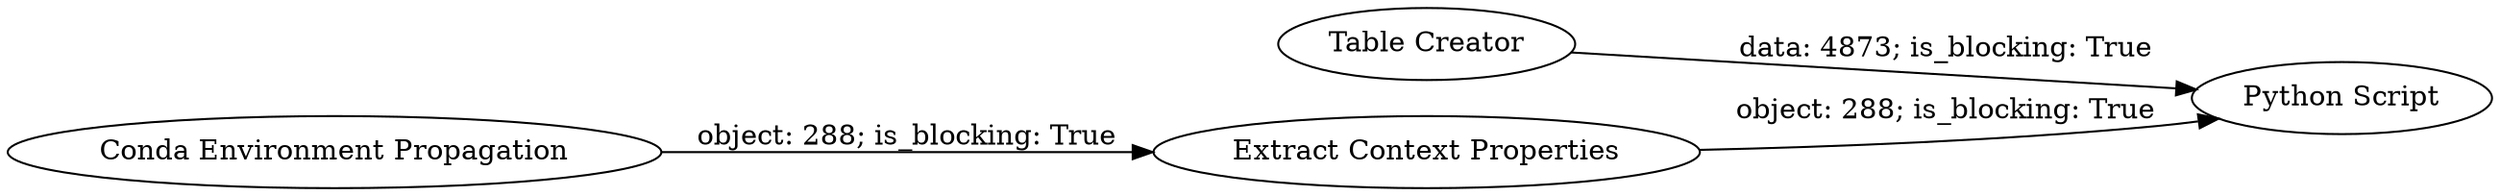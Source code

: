 digraph {
	"3698742019777837233_247" [label="Extract Context Properties"]
	"3698742019777837233_248" [label="Conda Environment Propagation"]
	"3698742019777837233_5" [label="Python Script"]
	"3698742019777837233_6" [label="Table Creator"]
	"3698742019777837233_6" -> "3698742019777837233_5" [label="data: 4873; is_blocking: True"]
	"3698742019777837233_247" -> "3698742019777837233_5" [label="object: 288; is_blocking: True"]
	"3698742019777837233_248" -> "3698742019777837233_247" [label="object: 288; is_blocking: True"]
	rankdir=LR
}
